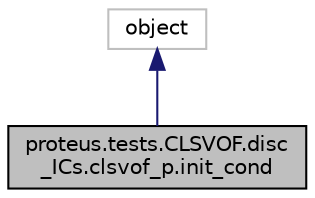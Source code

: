 digraph "proteus.tests.CLSVOF.disc_ICs.clsvof_p.init_cond"
{
 // LATEX_PDF_SIZE
  edge [fontname="Helvetica",fontsize="10",labelfontname="Helvetica",labelfontsize="10"];
  node [fontname="Helvetica",fontsize="10",shape=record];
  Node1 [label="proteus.tests.CLSVOF.disc\l_ICs.clsvof_p.init_cond",height=0.2,width=0.4,color="black", fillcolor="grey75", style="filled", fontcolor="black",tooltip="INITIAL CONDITION #."];
  Node2 -> Node1 [dir="back",color="midnightblue",fontsize="10",style="solid",fontname="Helvetica"];
  Node2 [label="object",height=0.2,width=0.4,color="grey75", fillcolor="white", style="filled",tooltip=" "];
}
